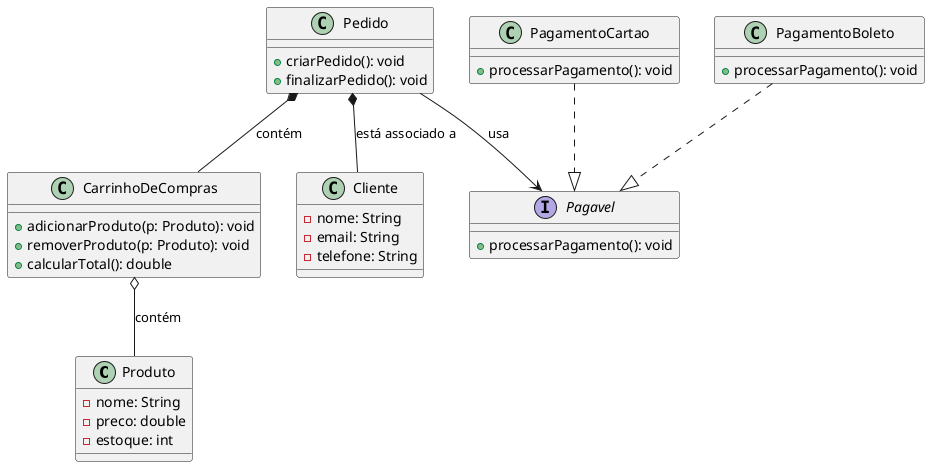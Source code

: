 @startuml
class Produto {
    - nome: String
    - preco: double
    - estoque: int
}

class CarrinhoDeCompras {
    + adicionarProduto(p: Produto): void
    + removerProduto(p: Produto): void
    + calcularTotal(): double
}

class Cliente {
    - nome: String
    - email: String
    - telefone: String
}

class Pedido {
    + criarPedido(): void
    + finalizarPedido(): void
}

interface Pagavel {
    + processarPagamento(): void
}

class PagamentoCartao {
    + processarPagamento(): void
}

class PagamentoBoleto {
    + processarPagamento(): void
}

' Associações
CarrinhoDeCompras o-- Produto : contém
Pedido *-- Cliente : está associado a
Pedido *-- CarrinhoDeCompras : contém
Pedido --> Pagavel : usa
PagamentoCartao ..|> Pagavel
PagamentoBoleto ..|> Pagavel

@enduml